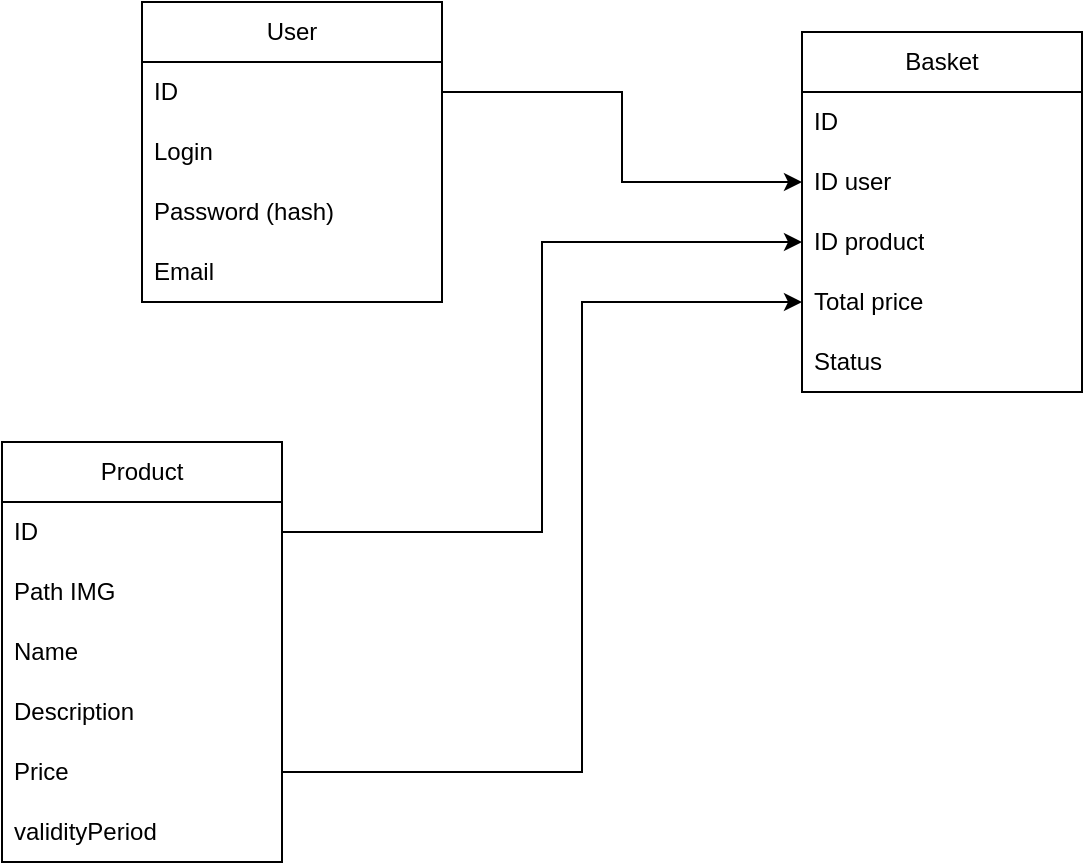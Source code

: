 <mxfile version="24.8.6">
  <diagram name="Страница — 1" id="sJF5ViOsrdGwG4QWRDhk">
    <mxGraphModel dx="1050" dy="522" grid="1" gridSize="10" guides="1" tooltips="1" connect="1" arrows="1" fold="1" page="1" pageScale="1" pageWidth="827" pageHeight="1169" math="0" shadow="0">
      <root>
        <mxCell id="0" />
        <mxCell id="1" parent="0" />
        <mxCell id="1JmXnyaIGDMrJZKCNNJo-4" value="User" style="swimlane;fontStyle=0;childLayout=stackLayout;horizontal=1;startSize=30;horizontalStack=0;resizeParent=1;resizeParentMax=0;resizeLast=0;collapsible=1;marginBottom=0;whiteSpace=wrap;html=1;" parent="1" vertex="1">
          <mxGeometry x="180" y="150" width="150" height="150" as="geometry" />
        </mxCell>
        <mxCell id="1JmXnyaIGDMrJZKCNNJo-5" value="ID" style="text;strokeColor=none;fillColor=none;align=left;verticalAlign=middle;spacingLeft=4;spacingRight=4;overflow=hidden;points=[[0,0.5],[1,0.5]];portConstraint=eastwest;rotatable=0;whiteSpace=wrap;html=1;" parent="1JmXnyaIGDMrJZKCNNJo-4" vertex="1">
          <mxGeometry y="30" width="150" height="30" as="geometry" />
        </mxCell>
        <mxCell id="1JmXnyaIGDMrJZKCNNJo-6" value="Login" style="text;strokeColor=none;fillColor=none;align=left;verticalAlign=middle;spacingLeft=4;spacingRight=4;overflow=hidden;points=[[0,0.5],[1,0.5]];portConstraint=eastwest;rotatable=0;whiteSpace=wrap;html=1;" parent="1JmXnyaIGDMrJZKCNNJo-4" vertex="1">
          <mxGeometry y="60" width="150" height="30" as="geometry" />
        </mxCell>
        <mxCell id="1JmXnyaIGDMrJZKCNNJo-7" value="Password (hash)" style="text;strokeColor=none;fillColor=none;align=left;verticalAlign=middle;spacingLeft=4;spacingRight=4;overflow=hidden;points=[[0,0.5],[1,0.5]];portConstraint=eastwest;rotatable=0;whiteSpace=wrap;html=1;" parent="1JmXnyaIGDMrJZKCNNJo-4" vertex="1">
          <mxGeometry y="90" width="150" height="30" as="geometry" />
        </mxCell>
        <mxCell id="1JmXnyaIGDMrJZKCNNJo-9" value="Email" style="text;strokeColor=none;fillColor=none;align=left;verticalAlign=middle;spacingLeft=4;spacingRight=4;overflow=hidden;points=[[0,0.5],[1,0.5]];portConstraint=eastwest;rotatable=0;whiteSpace=wrap;html=1;" parent="1JmXnyaIGDMrJZKCNNJo-4" vertex="1">
          <mxGeometry y="120" width="150" height="30" as="geometry" />
        </mxCell>
        <mxCell id="1JmXnyaIGDMrJZKCNNJo-10" value="Basket" style="swimlane;fontStyle=0;childLayout=stackLayout;horizontal=1;startSize=30;horizontalStack=0;resizeParent=1;resizeParentMax=0;resizeLast=0;collapsible=1;marginBottom=0;whiteSpace=wrap;html=1;" parent="1" vertex="1">
          <mxGeometry x="510" y="165" width="140" height="180" as="geometry" />
        </mxCell>
        <mxCell id="1JmXnyaIGDMrJZKCNNJo-31" value="ID" style="text;strokeColor=none;fillColor=none;align=left;verticalAlign=middle;spacingLeft=4;spacingRight=4;overflow=hidden;points=[[0,0.5],[1,0.5]];portConstraint=eastwest;rotatable=0;whiteSpace=wrap;html=1;" parent="1JmXnyaIGDMrJZKCNNJo-10" vertex="1">
          <mxGeometry y="30" width="140" height="30" as="geometry" />
        </mxCell>
        <mxCell id="1JmXnyaIGDMrJZKCNNJo-11" value="ID user" style="text;strokeColor=none;fillColor=none;align=left;verticalAlign=middle;spacingLeft=4;spacingRight=4;overflow=hidden;points=[[0,0.5],[1,0.5]];portConstraint=eastwest;rotatable=0;whiteSpace=wrap;html=1;" parent="1JmXnyaIGDMrJZKCNNJo-10" vertex="1">
          <mxGeometry y="60" width="140" height="30" as="geometry" />
        </mxCell>
        <mxCell id="1JmXnyaIGDMrJZKCNNJo-12" value="ID product" style="text;strokeColor=none;fillColor=none;align=left;verticalAlign=middle;spacingLeft=4;spacingRight=4;overflow=hidden;points=[[0,0.5],[1,0.5]];portConstraint=eastwest;rotatable=0;whiteSpace=wrap;html=1;" parent="1JmXnyaIGDMrJZKCNNJo-10" vertex="1">
          <mxGeometry y="90" width="140" height="30" as="geometry" />
        </mxCell>
        <mxCell id="1JmXnyaIGDMrJZKCNNJo-13" value="Total price" style="text;strokeColor=none;fillColor=none;align=left;verticalAlign=middle;spacingLeft=4;spacingRight=4;overflow=hidden;points=[[0,0.5],[1,0.5]];portConstraint=eastwest;rotatable=0;whiteSpace=wrap;html=1;" parent="1JmXnyaIGDMrJZKCNNJo-10" vertex="1">
          <mxGeometry y="120" width="140" height="30" as="geometry" />
        </mxCell>
        <mxCell id="6wCELgHwx2aoxvnMkYQJ-10" value="Status" style="text;strokeColor=none;fillColor=none;align=left;verticalAlign=middle;spacingLeft=4;spacingRight=4;overflow=hidden;points=[[0,0.5],[1,0.5]];portConstraint=eastwest;rotatable=0;whiteSpace=wrap;html=1;" vertex="1" parent="1JmXnyaIGDMrJZKCNNJo-10">
          <mxGeometry y="150" width="140" height="30" as="geometry" />
        </mxCell>
        <mxCell id="1JmXnyaIGDMrJZKCNNJo-16" value="Product" style="swimlane;fontStyle=0;childLayout=stackLayout;horizontal=1;startSize=30;horizontalStack=0;resizeParent=1;resizeParentMax=0;resizeLast=0;collapsible=1;marginBottom=0;whiteSpace=wrap;html=1;" parent="1" vertex="1">
          <mxGeometry x="110" y="370" width="140" height="210" as="geometry" />
        </mxCell>
        <mxCell id="1JmXnyaIGDMrJZKCNNJo-17" value="ID" style="text;strokeColor=none;fillColor=none;align=left;verticalAlign=middle;spacingLeft=4;spacingRight=4;overflow=hidden;points=[[0,0.5],[1,0.5]];portConstraint=eastwest;rotatable=0;whiteSpace=wrap;html=1;" parent="1JmXnyaIGDMrJZKCNNJo-16" vertex="1">
          <mxGeometry y="30" width="140" height="30" as="geometry" />
        </mxCell>
        <mxCell id="1JmXnyaIGDMrJZKCNNJo-18" value="Path IMG" style="text;strokeColor=none;fillColor=none;align=left;verticalAlign=middle;spacingLeft=4;spacingRight=4;overflow=hidden;points=[[0,0.5],[1,0.5]];portConstraint=eastwest;rotatable=0;whiteSpace=wrap;html=1;" parent="1JmXnyaIGDMrJZKCNNJo-16" vertex="1">
          <mxGeometry y="60" width="140" height="30" as="geometry" />
        </mxCell>
        <mxCell id="1JmXnyaIGDMrJZKCNNJo-19" value="Name" style="text;strokeColor=none;fillColor=none;align=left;verticalAlign=middle;spacingLeft=4;spacingRight=4;overflow=hidden;points=[[0,0.5],[1,0.5]];portConstraint=eastwest;rotatable=0;whiteSpace=wrap;html=1;" parent="1JmXnyaIGDMrJZKCNNJo-16" vertex="1">
          <mxGeometry y="90" width="140" height="30" as="geometry" />
        </mxCell>
        <mxCell id="1JmXnyaIGDMrJZKCNNJo-29" value="Description" style="text;strokeColor=none;fillColor=none;align=left;verticalAlign=middle;spacingLeft=4;spacingRight=4;overflow=hidden;points=[[0,0.5],[1,0.5]];portConstraint=eastwest;rotatable=0;whiteSpace=wrap;html=1;" parent="1JmXnyaIGDMrJZKCNNJo-16" vertex="1">
          <mxGeometry y="120" width="140" height="30" as="geometry" />
        </mxCell>
        <mxCell id="1JmXnyaIGDMrJZKCNNJo-30" value="Price" style="text;strokeColor=none;fillColor=none;align=left;verticalAlign=middle;spacingLeft=4;spacingRight=4;overflow=hidden;points=[[0,0.5],[1,0.5]];portConstraint=eastwest;rotatable=0;whiteSpace=wrap;html=1;" parent="1JmXnyaIGDMrJZKCNNJo-16" vertex="1">
          <mxGeometry y="150" width="140" height="30" as="geometry" />
        </mxCell>
        <mxCell id="6wCELgHwx2aoxvnMkYQJ-6" value="validityPeriod" style="text;strokeColor=none;fillColor=none;align=left;verticalAlign=middle;spacingLeft=4;spacingRight=4;overflow=hidden;points=[[0,0.5],[1,0.5]];portConstraint=eastwest;rotatable=0;whiteSpace=wrap;html=1;" vertex="1" parent="1JmXnyaIGDMrJZKCNNJo-16">
          <mxGeometry y="180" width="140" height="30" as="geometry" />
        </mxCell>
        <mxCell id="1JmXnyaIGDMrJZKCNNJo-33" style="edgeStyle=orthogonalEdgeStyle;rounded=0;orthogonalLoop=1;jettySize=auto;html=1;exitX=1;exitY=0.5;exitDx=0;exitDy=0;" parent="1" source="1JmXnyaIGDMrJZKCNNJo-5" target="1JmXnyaIGDMrJZKCNNJo-11" edge="1">
          <mxGeometry relative="1" as="geometry" />
        </mxCell>
        <mxCell id="1JmXnyaIGDMrJZKCNNJo-36" style="edgeStyle=orthogonalEdgeStyle;rounded=0;orthogonalLoop=1;jettySize=auto;html=1;exitX=1;exitY=0.5;exitDx=0;exitDy=0;entryX=0;entryY=0.5;entryDx=0;entryDy=0;" parent="1" source="1JmXnyaIGDMrJZKCNNJo-17" target="1JmXnyaIGDMrJZKCNNJo-12" edge="1">
          <mxGeometry relative="1" as="geometry" />
        </mxCell>
        <mxCell id="1JmXnyaIGDMrJZKCNNJo-37" style="edgeStyle=orthogonalEdgeStyle;rounded=0;orthogonalLoop=1;jettySize=auto;html=1;exitX=1;exitY=0.5;exitDx=0;exitDy=0;entryX=0;entryY=0.5;entryDx=0;entryDy=0;" parent="1" source="1JmXnyaIGDMrJZKCNNJo-30" target="1JmXnyaIGDMrJZKCNNJo-13" edge="1">
          <mxGeometry relative="1" as="geometry">
            <Array as="points">
              <mxPoint x="400" y="535" />
              <mxPoint x="400" y="300" />
            </Array>
          </mxGeometry>
        </mxCell>
      </root>
    </mxGraphModel>
  </diagram>
</mxfile>
